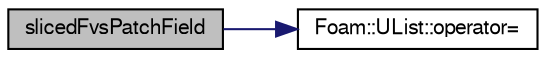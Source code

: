 digraph "slicedFvsPatchField"
{
  bgcolor="transparent";
  edge [fontname="FreeSans",fontsize="10",labelfontname="FreeSans",labelfontsize="10"];
  node [fontname="FreeSans",fontsize="10",shape=record];
  rankdir="LR";
  Node23 [label="slicedFvsPatchField",height=0.2,width=0.4,color="black", fillcolor="grey75", style="filled", fontcolor="black"];
  Node23 -> Node24 [color="midnightblue",fontsize="10",style="solid",fontname="FreeSans"];
  Node24 [label="Foam::UList::operator=",height=0.2,width=0.4,color="black",URL="$a25698.html#a7063d7d45379d3c474db62b47df45eea",tooltip="Assignment of all entries to the given value. "];
}
